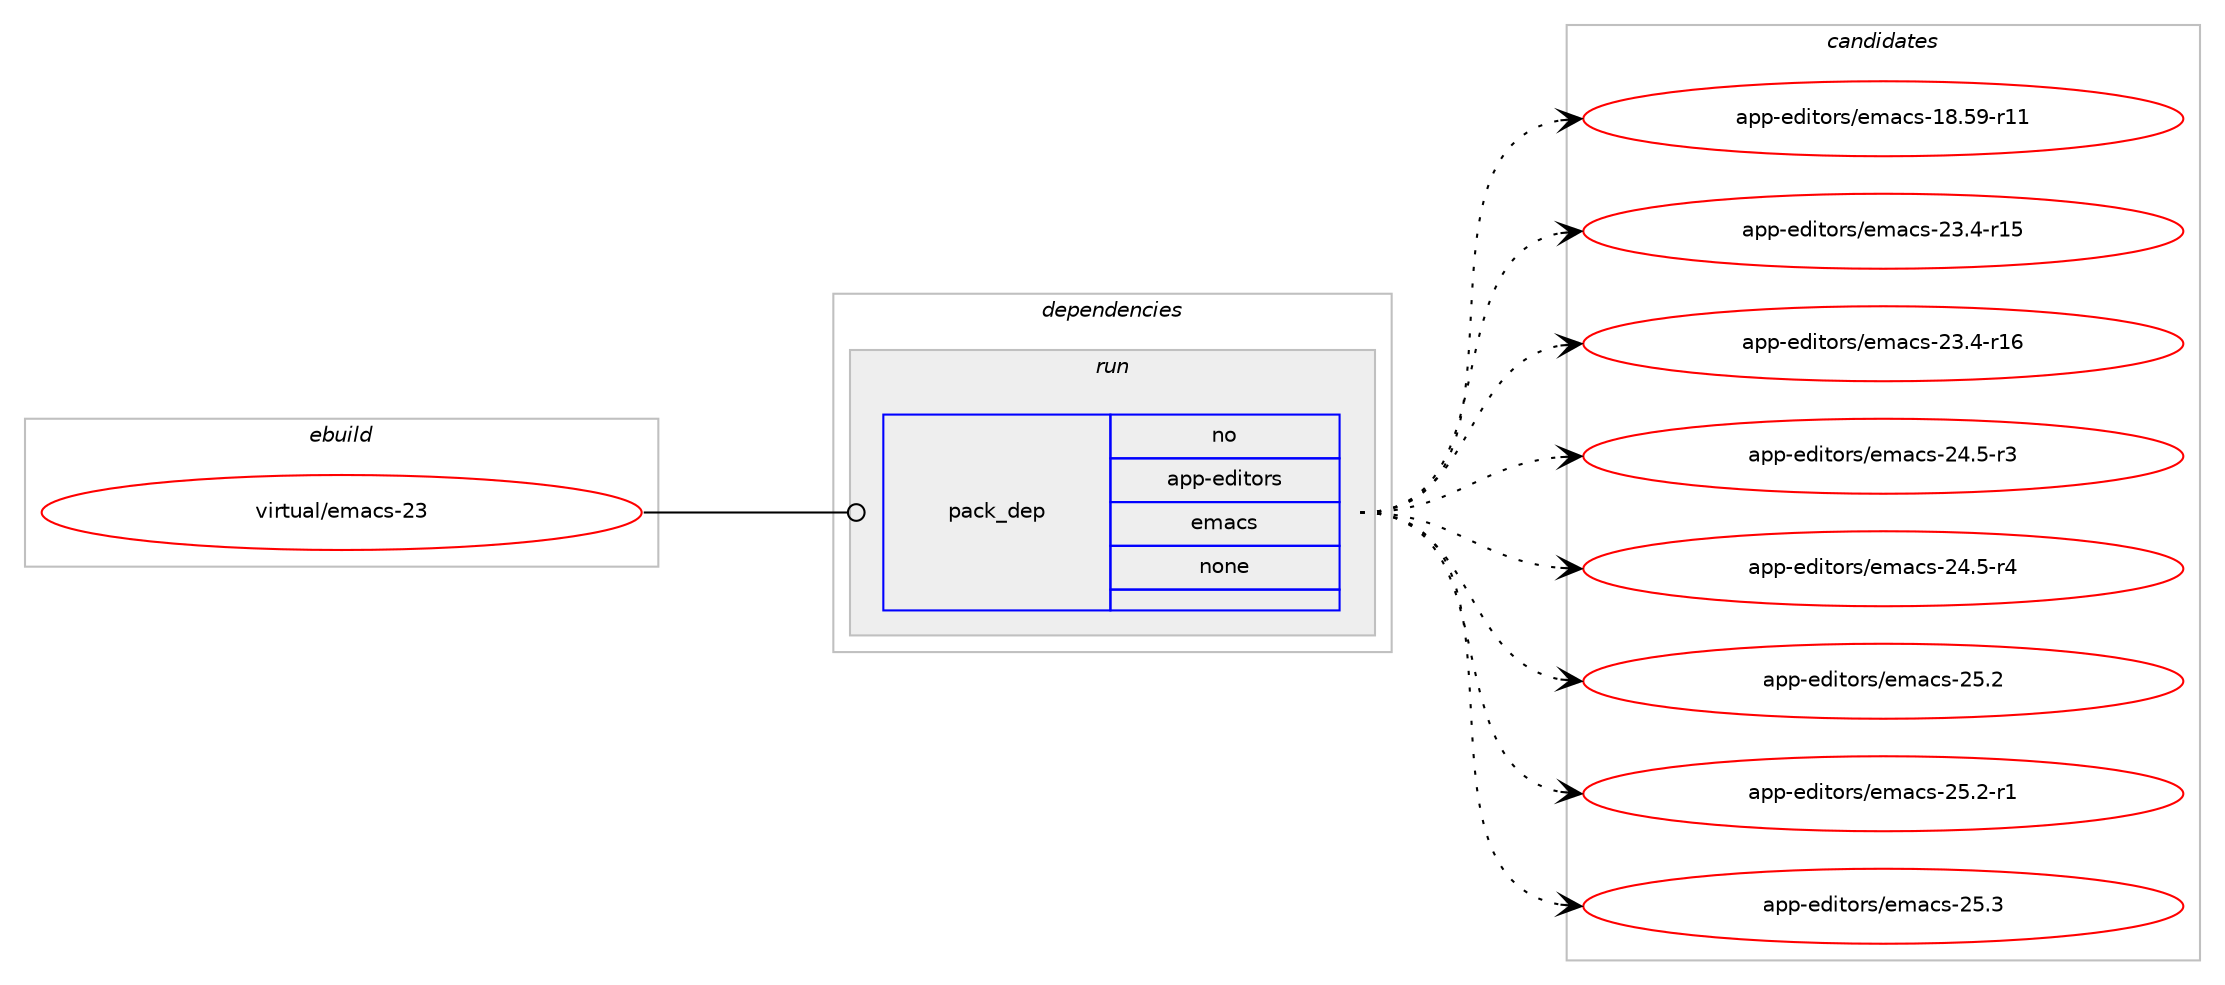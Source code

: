 digraph prolog {

# *************
# Graph options
# *************

newrank=true;
concentrate=true;
compound=true;
graph [rankdir=LR,fontname=Helvetica,fontsize=10,ranksep=1.5];#, ranksep=2.5, nodesep=0.2];
edge  [arrowhead=vee];
node  [fontname=Helvetica,fontsize=10];

# **********
# The ebuild
# **********

subgraph cluster_leftcol {
color=gray;
rank=same;
label=<<i>ebuild</i>>;
id [label="virtual/emacs-23", color=red, width=4, href="../virtual/emacs-23.svg"];
}

# ****************
# The dependencies
# ****************

subgraph cluster_midcol {
color=gray;
label=<<i>dependencies</i>>;
subgraph cluster_compile {
fillcolor="#eeeeee";
style=filled;
label=<<i>compile</i>>;
}
subgraph cluster_compileandrun {
fillcolor="#eeeeee";
style=filled;
label=<<i>compile and run</i>>;
}
subgraph cluster_run {
fillcolor="#eeeeee";
style=filled;
label=<<i>run</i>>;
subgraph pack369657 {
dependency497361 [label=<<TABLE BORDER="0" CELLBORDER="1" CELLSPACING="0" CELLPADDING="4" WIDTH="220"><TR><TD ROWSPAN="6" CELLPADDING="30">pack_dep</TD></TR><TR><TD WIDTH="110">no</TD></TR><TR><TD>app-editors</TD></TR><TR><TD>emacs</TD></TR><TR><TD>none</TD></TR><TR><TD></TD></TR></TABLE>>, shape=none, color=blue];
}
id:e -> dependency497361:w [weight=20,style="solid",arrowhead="odot"];
}
}

# **************
# The candidates
# **************

subgraph cluster_choices {
rank=same;
color=gray;
label=<<i>candidates</i>>;

subgraph choice369657 {
color=black;
nodesep=1;
choice9711211245101100105116111114115471011099799115454956465357451144949 [label="app-editors/emacs-18.59-r11", color=red, width=4,href="../app-editors/emacs-18.59-r11.svg"];
choice97112112451011001051161111141154710110997991154550514652451144953 [label="app-editors/emacs-23.4-r15", color=red, width=4,href="../app-editors/emacs-23.4-r15.svg"];
choice97112112451011001051161111141154710110997991154550514652451144954 [label="app-editors/emacs-23.4-r16", color=red, width=4,href="../app-editors/emacs-23.4-r16.svg"];
choice971121124510110010511611111411547101109979911545505246534511451 [label="app-editors/emacs-24.5-r3", color=red, width=4,href="../app-editors/emacs-24.5-r3.svg"];
choice971121124510110010511611111411547101109979911545505246534511452 [label="app-editors/emacs-24.5-r4", color=red, width=4,href="../app-editors/emacs-24.5-r4.svg"];
choice97112112451011001051161111141154710110997991154550534650 [label="app-editors/emacs-25.2", color=red, width=4,href="../app-editors/emacs-25.2.svg"];
choice971121124510110010511611111411547101109979911545505346504511449 [label="app-editors/emacs-25.2-r1", color=red, width=4,href="../app-editors/emacs-25.2-r1.svg"];
choice97112112451011001051161111141154710110997991154550534651 [label="app-editors/emacs-25.3", color=red, width=4,href="../app-editors/emacs-25.3.svg"];
dependency497361:e -> choice9711211245101100105116111114115471011099799115454956465357451144949:w [style=dotted,weight="100"];
dependency497361:e -> choice97112112451011001051161111141154710110997991154550514652451144953:w [style=dotted,weight="100"];
dependency497361:e -> choice97112112451011001051161111141154710110997991154550514652451144954:w [style=dotted,weight="100"];
dependency497361:e -> choice971121124510110010511611111411547101109979911545505246534511451:w [style=dotted,weight="100"];
dependency497361:e -> choice971121124510110010511611111411547101109979911545505246534511452:w [style=dotted,weight="100"];
dependency497361:e -> choice97112112451011001051161111141154710110997991154550534650:w [style=dotted,weight="100"];
dependency497361:e -> choice971121124510110010511611111411547101109979911545505346504511449:w [style=dotted,weight="100"];
dependency497361:e -> choice97112112451011001051161111141154710110997991154550534651:w [style=dotted,weight="100"];
}
}

}
